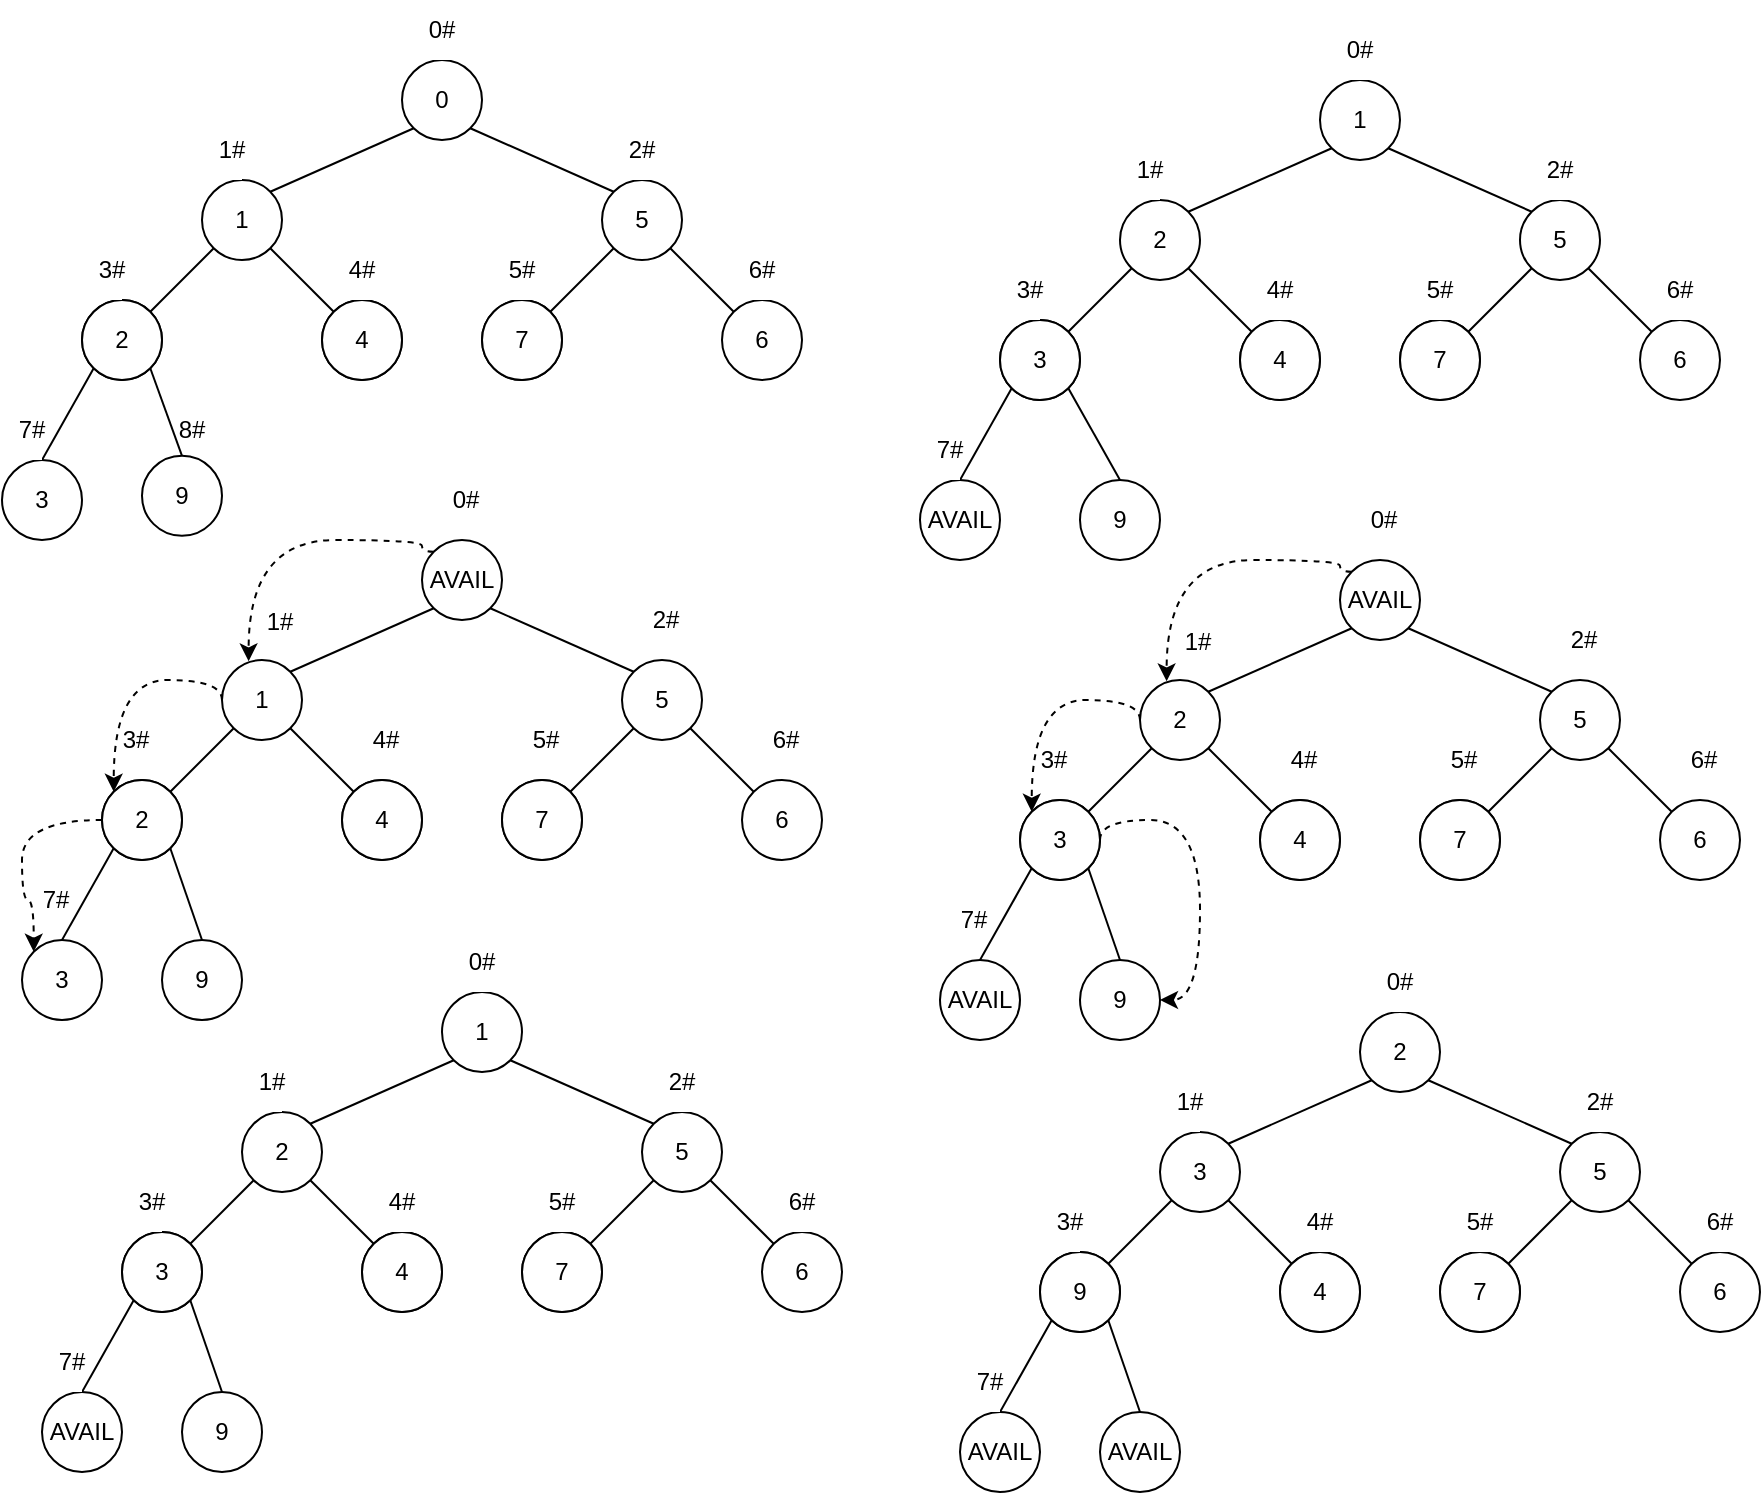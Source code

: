 <mxfile version="18.0.3" type="github">
  <diagram id="ILHfGPeh-TraK1wzI0Kx" name="Page-1">
    <mxGraphModel dx="1303" dy="727" grid="1" gridSize="10" guides="1" tooltips="1" connect="1" arrows="1" fold="1" page="1" pageScale="1" pageWidth="827" pageHeight="1169" math="0" shadow="0">
      <root>
        <mxCell id="0" />
        <mxCell id="1" parent="0" />
        <mxCell id="59LHeVAlmlEeKIpCH-CL-5" style="rounded=0;orthogonalLoop=1;jettySize=auto;html=1;exitX=0;exitY=1;exitDx=0;exitDy=0;entryX=1;entryY=0;entryDx=0;entryDy=0;endArrow=none;endFill=0;" edge="1" parent="1" source="59LHeVAlmlEeKIpCH-CL-1" target="59LHeVAlmlEeKIpCH-CL-3">
          <mxGeometry relative="1" as="geometry" />
        </mxCell>
        <mxCell id="59LHeVAlmlEeKIpCH-CL-6" style="edgeStyle=none;rounded=0;orthogonalLoop=1;jettySize=auto;html=1;exitX=1;exitY=1;exitDx=0;exitDy=0;entryX=0;entryY=0;entryDx=0;entryDy=0;endArrow=none;endFill=0;" edge="1" parent="1" source="59LHeVAlmlEeKIpCH-CL-1" target="59LHeVAlmlEeKIpCH-CL-4">
          <mxGeometry relative="1" as="geometry" />
        </mxCell>
        <mxCell id="59LHeVAlmlEeKIpCH-CL-1" value="0" style="ellipse;whiteSpace=wrap;html=1;aspect=fixed;" vertex="1" parent="1">
          <mxGeometry x="211" y="50" width="40" height="40" as="geometry" />
        </mxCell>
        <mxCell id="59LHeVAlmlEeKIpCH-CL-3" value="1" style="ellipse;whiteSpace=wrap;html=1;aspect=fixed;" vertex="1" parent="1">
          <mxGeometry x="111" y="110" width="40" height="40" as="geometry" />
        </mxCell>
        <mxCell id="59LHeVAlmlEeKIpCH-CL-4" value="5" style="ellipse;whiteSpace=wrap;html=1;aspect=fixed;" vertex="1" parent="1">
          <mxGeometry x="311" y="110" width="40" height="40" as="geometry" />
        </mxCell>
        <mxCell id="59LHeVAlmlEeKIpCH-CL-7" style="rounded=0;orthogonalLoop=1;jettySize=auto;html=1;exitX=0;exitY=1;exitDx=0;exitDy=0;entryX=1;entryY=0;entryDx=0;entryDy=0;endArrow=none;endFill=0;" edge="1" parent="1" source="59LHeVAlmlEeKIpCH-CL-3" target="59LHeVAlmlEeKIpCH-CL-10">
          <mxGeometry relative="1" as="geometry">
            <mxPoint x="116.858" y="144.142" as="sourcePoint" />
          </mxGeometry>
        </mxCell>
        <mxCell id="59LHeVAlmlEeKIpCH-CL-8" style="edgeStyle=none;rounded=0;orthogonalLoop=1;jettySize=auto;html=1;exitX=1;exitY=1;exitDx=0;exitDy=0;entryX=0;entryY=0;entryDx=0;entryDy=0;endArrow=none;endFill=0;" edge="1" parent="1" source="59LHeVAlmlEeKIpCH-CL-3" target="59LHeVAlmlEeKIpCH-CL-11">
          <mxGeometry relative="1" as="geometry">
            <mxPoint x="145.142" y="144.142" as="sourcePoint" />
          </mxGeometry>
        </mxCell>
        <mxCell id="59LHeVAlmlEeKIpCH-CL-10" value="" style="ellipse;whiteSpace=wrap;html=1;aspect=fixed;" vertex="1" parent="1">
          <mxGeometry x="51" y="170" width="40" height="40" as="geometry" />
        </mxCell>
        <mxCell id="59LHeVAlmlEeKIpCH-CL-11" value="" style="ellipse;whiteSpace=wrap;html=1;aspect=fixed;" vertex="1" parent="1">
          <mxGeometry x="171" y="170" width="40" height="40" as="geometry" />
        </mxCell>
        <mxCell id="59LHeVAlmlEeKIpCH-CL-12" style="rounded=0;orthogonalLoop=1;jettySize=auto;html=1;exitX=0;exitY=1;exitDx=0;exitDy=0;entryX=1;entryY=0;entryDx=0;entryDy=0;endArrow=none;endFill=0;" edge="1" parent="1" target="59LHeVAlmlEeKIpCH-CL-14" source="59LHeVAlmlEeKIpCH-CL-4">
          <mxGeometry relative="1" as="geometry">
            <mxPoint x="316.858" y="144.142" as="sourcePoint" />
          </mxGeometry>
        </mxCell>
        <mxCell id="59LHeVAlmlEeKIpCH-CL-13" style="edgeStyle=none;rounded=0;orthogonalLoop=1;jettySize=auto;html=1;exitX=1;exitY=1;exitDx=0;exitDy=0;entryX=0;entryY=0;entryDx=0;entryDy=0;endArrow=none;endFill=0;" edge="1" parent="1" target="59LHeVAlmlEeKIpCH-CL-15" source="59LHeVAlmlEeKIpCH-CL-4">
          <mxGeometry relative="1" as="geometry">
            <mxPoint x="345.142" y="144.142" as="sourcePoint" />
          </mxGeometry>
        </mxCell>
        <mxCell id="59LHeVAlmlEeKIpCH-CL-14" value="" style="ellipse;whiteSpace=wrap;html=1;aspect=fixed;" vertex="1" parent="1">
          <mxGeometry x="251" y="170" width="40" height="40" as="geometry" />
        </mxCell>
        <mxCell id="59LHeVAlmlEeKIpCH-CL-15" value="6" style="ellipse;whiteSpace=wrap;html=1;aspect=fixed;" vertex="1" parent="1">
          <mxGeometry x="371" y="170" width="40" height="40" as="geometry" />
        </mxCell>
        <mxCell id="59LHeVAlmlEeKIpCH-CL-16" value="7" style="ellipse;whiteSpace=wrap;html=1;aspect=fixed;" vertex="1" parent="1">
          <mxGeometry x="251" y="170" width="40" height="40" as="geometry" />
        </mxCell>
        <mxCell id="59LHeVAlmlEeKIpCH-CL-17" value="2" style="ellipse;whiteSpace=wrap;html=1;aspect=fixed;" vertex="1" parent="1">
          <mxGeometry x="51" y="170" width="40" height="40" as="geometry" />
        </mxCell>
        <mxCell id="59LHeVAlmlEeKIpCH-CL-18" value="4" style="ellipse;whiteSpace=wrap;html=1;aspect=fixed;" vertex="1" parent="1">
          <mxGeometry x="171" y="170" width="40" height="40" as="geometry" />
        </mxCell>
        <mxCell id="59LHeVAlmlEeKIpCH-CL-19" style="rounded=0;orthogonalLoop=1;jettySize=auto;html=1;exitX=0;exitY=1;exitDx=0;exitDy=0;entryX=0.5;entryY=0;entryDx=0;entryDy=0;endArrow=none;endFill=0;" edge="1" parent="1" source="59LHeVAlmlEeKIpCH-CL-17" target="59LHeVAlmlEeKIpCH-CL-25">
          <mxGeometry relative="1" as="geometry">
            <mxPoint x="56.858" y="200.002" as="sourcePoint" />
            <mxPoint x="25.142" y="237.578" as="targetPoint" />
          </mxGeometry>
        </mxCell>
        <mxCell id="59LHeVAlmlEeKIpCH-CL-25" value="3" style="ellipse;whiteSpace=wrap;html=1;aspect=fixed;" vertex="1" parent="1">
          <mxGeometry x="11" y="250" width="40" height="40" as="geometry" />
        </mxCell>
        <mxCell id="59LHeVAlmlEeKIpCH-CL-30" style="rounded=0;orthogonalLoop=1;jettySize=auto;html=1;exitX=0;exitY=1;exitDx=0;exitDy=0;entryX=1;entryY=0;entryDx=0;entryDy=0;endArrow=none;endFill=0;" edge="1" parent="1" source="59LHeVAlmlEeKIpCH-CL-32" target="59LHeVAlmlEeKIpCH-CL-33">
          <mxGeometry relative="1" as="geometry" />
        </mxCell>
        <mxCell id="59LHeVAlmlEeKIpCH-CL-31" style="edgeStyle=none;rounded=0;orthogonalLoop=1;jettySize=auto;html=1;exitX=1;exitY=1;exitDx=0;exitDy=0;entryX=0;entryY=0;entryDx=0;entryDy=0;endArrow=none;endFill=0;" edge="1" parent="1" source="59LHeVAlmlEeKIpCH-CL-32" target="59LHeVAlmlEeKIpCH-CL-34">
          <mxGeometry relative="1" as="geometry" />
        </mxCell>
        <mxCell id="59LHeVAlmlEeKIpCH-CL-54" style="edgeStyle=orthogonalEdgeStyle;rounded=0;orthogonalLoop=1;jettySize=auto;html=1;exitX=0;exitY=0;exitDx=0;exitDy=0;entryX=0.333;entryY=0.017;entryDx=0;entryDy=0;entryPerimeter=0;endArrow=classic;endFill=1;curved=1;dashed=1;" edge="1" parent="1" source="59LHeVAlmlEeKIpCH-CL-32" target="59LHeVAlmlEeKIpCH-CL-33">
          <mxGeometry relative="1" as="geometry">
            <Array as="points">
              <mxPoint x="221" y="296" />
              <mxPoint x="221" y="290" />
              <mxPoint x="134" y="290" />
            </Array>
          </mxGeometry>
        </mxCell>
        <mxCell id="59LHeVAlmlEeKIpCH-CL-32" value="AVAIL" style="ellipse;whiteSpace=wrap;html=1;aspect=fixed;" vertex="1" parent="1">
          <mxGeometry x="221" y="290" width="40" height="40" as="geometry" />
        </mxCell>
        <mxCell id="59LHeVAlmlEeKIpCH-CL-33" value="1" style="ellipse;whiteSpace=wrap;html=1;aspect=fixed;" vertex="1" parent="1">
          <mxGeometry x="121" y="350" width="40" height="40" as="geometry" />
        </mxCell>
        <mxCell id="59LHeVAlmlEeKIpCH-CL-34" value="5" style="ellipse;whiteSpace=wrap;html=1;aspect=fixed;" vertex="1" parent="1">
          <mxGeometry x="321" y="350" width="40" height="40" as="geometry" />
        </mxCell>
        <mxCell id="59LHeVAlmlEeKIpCH-CL-35" style="rounded=0;orthogonalLoop=1;jettySize=auto;html=1;exitX=0;exitY=1;exitDx=0;exitDy=0;entryX=1;entryY=0;entryDx=0;entryDy=0;endArrow=none;endFill=0;" edge="1" parent="1" source="59LHeVAlmlEeKIpCH-CL-33" target="59LHeVAlmlEeKIpCH-CL-37">
          <mxGeometry relative="1" as="geometry">
            <mxPoint x="126.858" y="384.142" as="sourcePoint" />
          </mxGeometry>
        </mxCell>
        <mxCell id="59LHeVAlmlEeKIpCH-CL-36" style="edgeStyle=none;rounded=0;orthogonalLoop=1;jettySize=auto;html=1;exitX=1;exitY=1;exitDx=0;exitDy=0;entryX=0;entryY=0;entryDx=0;entryDy=0;endArrow=none;endFill=0;" edge="1" parent="1" source="59LHeVAlmlEeKIpCH-CL-33" target="59LHeVAlmlEeKIpCH-CL-38">
          <mxGeometry relative="1" as="geometry">
            <mxPoint x="155.142" y="384.142" as="sourcePoint" />
          </mxGeometry>
        </mxCell>
        <mxCell id="59LHeVAlmlEeKIpCH-CL-37" value="" style="ellipse;whiteSpace=wrap;html=1;aspect=fixed;" vertex="1" parent="1">
          <mxGeometry x="61" y="410" width="40" height="40" as="geometry" />
        </mxCell>
        <mxCell id="59LHeVAlmlEeKIpCH-CL-38" value="" style="ellipse;whiteSpace=wrap;html=1;aspect=fixed;" vertex="1" parent="1">
          <mxGeometry x="181" y="410" width="40" height="40" as="geometry" />
        </mxCell>
        <mxCell id="59LHeVAlmlEeKIpCH-CL-39" style="rounded=0;orthogonalLoop=1;jettySize=auto;html=1;exitX=0;exitY=1;exitDx=0;exitDy=0;entryX=1;entryY=0;entryDx=0;entryDy=0;endArrow=none;endFill=0;" edge="1" parent="1" source="59LHeVAlmlEeKIpCH-CL-34" target="59LHeVAlmlEeKIpCH-CL-41">
          <mxGeometry relative="1" as="geometry">
            <mxPoint x="326.858" y="384.142" as="sourcePoint" />
          </mxGeometry>
        </mxCell>
        <mxCell id="59LHeVAlmlEeKIpCH-CL-40" style="edgeStyle=none;rounded=0;orthogonalLoop=1;jettySize=auto;html=1;exitX=1;exitY=1;exitDx=0;exitDy=0;entryX=0;entryY=0;entryDx=0;entryDy=0;endArrow=none;endFill=0;" edge="1" parent="1" source="59LHeVAlmlEeKIpCH-CL-34" target="59LHeVAlmlEeKIpCH-CL-42">
          <mxGeometry relative="1" as="geometry">
            <mxPoint x="355.142" y="384.142" as="sourcePoint" />
          </mxGeometry>
        </mxCell>
        <mxCell id="59LHeVAlmlEeKIpCH-CL-41" value="" style="ellipse;whiteSpace=wrap;html=1;aspect=fixed;" vertex="1" parent="1">
          <mxGeometry x="261" y="410" width="40" height="40" as="geometry" />
        </mxCell>
        <mxCell id="59LHeVAlmlEeKIpCH-CL-42" value="6" style="ellipse;whiteSpace=wrap;html=1;aspect=fixed;" vertex="1" parent="1">
          <mxGeometry x="381" y="410" width="40" height="40" as="geometry" />
        </mxCell>
        <mxCell id="59LHeVAlmlEeKIpCH-CL-44" value="7" style="ellipse;whiteSpace=wrap;html=1;aspect=fixed;" vertex="1" parent="1">
          <mxGeometry x="261" y="410" width="40" height="40" as="geometry" />
        </mxCell>
        <mxCell id="59LHeVAlmlEeKIpCH-CL-45" value="2" style="ellipse;whiteSpace=wrap;html=1;aspect=fixed;" vertex="1" parent="1">
          <mxGeometry x="61" y="410" width="40" height="40" as="geometry" />
        </mxCell>
        <mxCell id="59LHeVAlmlEeKIpCH-CL-46" value="4" style="ellipse;whiteSpace=wrap;html=1;aspect=fixed;" vertex="1" parent="1">
          <mxGeometry x="181" y="410" width="40" height="40" as="geometry" />
        </mxCell>
        <mxCell id="59LHeVAlmlEeKIpCH-CL-47" style="rounded=0;orthogonalLoop=1;jettySize=auto;html=1;exitX=0;exitY=1;exitDx=0;exitDy=0;entryX=0.5;entryY=0;entryDx=0;entryDy=0;endArrow=none;endFill=0;" edge="1" parent="1" source="59LHeVAlmlEeKIpCH-CL-45" target="59LHeVAlmlEeKIpCH-CL-52">
          <mxGeometry relative="1" as="geometry">
            <mxPoint x="66.858" y="440.002" as="sourcePoint" />
            <mxPoint x="35.142" y="477.578" as="targetPoint" />
          </mxGeometry>
        </mxCell>
        <mxCell id="59LHeVAlmlEeKIpCH-CL-52" value="3" style="ellipse;whiteSpace=wrap;html=1;aspect=fixed;" vertex="1" parent="1">
          <mxGeometry x="21" y="490" width="40" height="40" as="geometry" />
        </mxCell>
        <mxCell id="59LHeVAlmlEeKIpCH-CL-55" style="edgeStyle=orthogonalEdgeStyle;rounded=0;orthogonalLoop=1;jettySize=auto;html=1;exitX=0;exitY=0.5;exitDx=0;exitDy=0;entryX=0;entryY=0;entryDx=0;entryDy=0;endArrow=classic;endFill=1;curved=1;dashed=1;" edge="1" parent="1" source="59LHeVAlmlEeKIpCH-CL-33" target="59LHeVAlmlEeKIpCH-CL-45">
          <mxGeometry relative="1" as="geometry">
            <mxPoint x="140.998" y="355.858" as="sourcePoint" />
            <mxPoint x="48.46" y="410.68" as="targetPoint" />
            <Array as="points">
              <mxPoint x="121" y="360" />
              <mxPoint x="67" y="360" />
            </Array>
          </mxGeometry>
        </mxCell>
        <mxCell id="59LHeVAlmlEeKIpCH-CL-56" style="edgeStyle=orthogonalEdgeStyle;rounded=0;orthogonalLoop=1;jettySize=auto;html=1;exitX=0;exitY=0.5;exitDx=0;exitDy=0;entryX=0;entryY=0;entryDx=0;entryDy=0;endArrow=classic;endFill=1;curved=1;dashed=1;" edge="1" parent="1" target="59LHeVAlmlEeKIpCH-CL-52">
          <mxGeometry relative="1" as="geometry">
            <mxPoint x="61" y="430" as="sourcePoint" />
            <mxPoint x="6.858" y="475.858" as="targetPoint" />
            <Array as="points">
              <mxPoint x="21" y="430" />
              <mxPoint x="21" y="470" />
              <mxPoint x="27" y="470" />
            </Array>
          </mxGeometry>
        </mxCell>
        <mxCell id="59LHeVAlmlEeKIpCH-CL-77" value="0#" style="rounded=0;whiteSpace=wrap;html=1;strokeColor=none;" vertex="1" parent="1">
          <mxGeometry x="226" y="20" width="10" height="30" as="geometry" />
        </mxCell>
        <mxCell id="59LHeVAlmlEeKIpCH-CL-78" value="1#" style="rounded=0;whiteSpace=wrap;html=1;strokeColor=none;" vertex="1" parent="1">
          <mxGeometry x="121" y="80" width="10" height="30" as="geometry" />
        </mxCell>
        <mxCell id="59LHeVAlmlEeKIpCH-CL-79" value="2#" style="rounded=0;whiteSpace=wrap;html=1;strokeColor=none;" vertex="1" parent="1">
          <mxGeometry x="326" y="80" width="10" height="30" as="geometry" />
        </mxCell>
        <mxCell id="59LHeVAlmlEeKIpCH-CL-80" value="3#" style="rounded=0;whiteSpace=wrap;html=1;strokeColor=none;" vertex="1" parent="1">
          <mxGeometry x="61" y="140" width="10" height="30" as="geometry" />
        </mxCell>
        <mxCell id="59LHeVAlmlEeKIpCH-CL-81" value="4#" style="rounded=0;whiteSpace=wrap;html=1;strokeColor=none;" vertex="1" parent="1">
          <mxGeometry x="186" y="140" width="10" height="30" as="geometry" />
        </mxCell>
        <mxCell id="59LHeVAlmlEeKIpCH-CL-82" value="5#" style="rounded=0;whiteSpace=wrap;html=1;strokeColor=none;" vertex="1" parent="1">
          <mxGeometry x="266" y="140" width="10" height="30" as="geometry" />
        </mxCell>
        <mxCell id="59LHeVAlmlEeKIpCH-CL-83" value="6#" style="rounded=0;whiteSpace=wrap;html=1;strokeColor=none;" vertex="1" parent="1">
          <mxGeometry x="386" y="140" width="10" height="30" as="geometry" />
        </mxCell>
        <mxCell id="59LHeVAlmlEeKIpCH-CL-84" value="7#" style="rounded=0;whiteSpace=wrap;html=1;strokeColor=none;" vertex="1" parent="1">
          <mxGeometry x="21" y="220" width="10" height="30" as="geometry" />
        </mxCell>
        <mxCell id="59LHeVAlmlEeKIpCH-CL-87" value="0#" style="rounded=0;whiteSpace=wrap;html=1;strokeColor=none;" vertex="1" parent="1">
          <mxGeometry x="238" y="255" width="10" height="30" as="geometry" />
        </mxCell>
        <mxCell id="59LHeVAlmlEeKIpCH-CL-88" value="1#" style="rounded=0;whiteSpace=wrap;html=1;strokeColor=none;" vertex="1" parent="1">
          <mxGeometry x="145" y="316" width="10" height="30" as="geometry" />
        </mxCell>
        <mxCell id="59LHeVAlmlEeKIpCH-CL-89" value="2#" style="rounded=0;whiteSpace=wrap;html=1;strokeColor=none;" vertex="1" parent="1">
          <mxGeometry x="338" y="315" width="10" height="30" as="geometry" />
        </mxCell>
        <mxCell id="59LHeVAlmlEeKIpCH-CL-90" value="3#" style="rounded=0;whiteSpace=wrap;html=1;strokeColor=none;" vertex="1" parent="1">
          <mxGeometry x="73" y="375" width="10" height="30" as="geometry" />
        </mxCell>
        <mxCell id="59LHeVAlmlEeKIpCH-CL-91" value="4#" style="rounded=0;whiteSpace=wrap;html=1;strokeColor=none;" vertex="1" parent="1">
          <mxGeometry x="198" y="375" width="10" height="30" as="geometry" />
        </mxCell>
        <mxCell id="59LHeVAlmlEeKIpCH-CL-92" value="5#" style="rounded=0;whiteSpace=wrap;html=1;strokeColor=none;" vertex="1" parent="1">
          <mxGeometry x="278" y="375" width="10" height="30" as="geometry" />
        </mxCell>
        <mxCell id="59LHeVAlmlEeKIpCH-CL-93" value="6#" style="rounded=0;whiteSpace=wrap;html=1;strokeColor=none;" vertex="1" parent="1">
          <mxGeometry x="398" y="375" width="10" height="30" as="geometry" />
        </mxCell>
        <mxCell id="59LHeVAlmlEeKIpCH-CL-94" value="7#" style="rounded=0;whiteSpace=wrap;html=1;strokeColor=none;" vertex="1" parent="1">
          <mxGeometry x="33" y="455" width="10" height="30" as="geometry" />
        </mxCell>
        <mxCell id="59LHeVAlmlEeKIpCH-CL-96" style="rounded=0;orthogonalLoop=1;jettySize=auto;html=1;exitX=0;exitY=1;exitDx=0;exitDy=0;entryX=1;entryY=0;entryDx=0;entryDy=0;endArrow=none;endFill=0;" edge="1" parent="1" source="59LHeVAlmlEeKIpCH-CL-98" target="59LHeVAlmlEeKIpCH-CL-99">
          <mxGeometry relative="1" as="geometry" />
        </mxCell>
        <mxCell id="59LHeVAlmlEeKIpCH-CL-97" style="edgeStyle=none;rounded=0;orthogonalLoop=1;jettySize=auto;html=1;exitX=1;exitY=1;exitDx=0;exitDy=0;entryX=0;entryY=0;entryDx=0;entryDy=0;endArrow=none;endFill=0;" edge="1" parent="1" source="59LHeVAlmlEeKIpCH-CL-98" target="59LHeVAlmlEeKIpCH-CL-100">
          <mxGeometry relative="1" as="geometry" />
        </mxCell>
        <mxCell id="59LHeVAlmlEeKIpCH-CL-98" value="1" style="ellipse;whiteSpace=wrap;html=1;aspect=fixed;" vertex="1" parent="1">
          <mxGeometry x="231" y="516" width="40" height="40" as="geometry" />
        </mxCell>
        <mxCell id="59LHeVAlmlEeKIpCH-CL-99" value="2" style="ellipse;whiteSpace=wrap;html=1;aspect=fixed;" vertex="1" parent="1">
          <mxGeometry x="131" y="576" width="40" height="40" as="geometry" />
        </mxCell>
        <mxCell id="59LHeVAlmlEeKIpCH-CL-100" value="5" style="ellipse;whiteSpace=wrap;html=1;aspect=fixed;" vertex="1" parent="1">
          <mxGeometry x="331" y="576" width="40" height="40" as="geometry" />
        </mxCell>
        <mxCell id="59LHeVAlmlEeKIpCH-CL-101" style="rounded=0;orthogonalLoop=1;jettySize=auto;html=1;exitX=0;exitY=1;exitDx=0;exitDy=0;entryX=1;entryY=0;entryDx=0;entryDy=0;endArrow=none;endFill=0;" edge="1" parent="1" source="59LHeVAlmlEeKIpCH-CL-99" target="59LHeVAlmlEeKIpCH-CL-103">
          <mxGeometry relative="1" as="geometry">
            <mxPoint x="136.858" y="610.142" as="sourcePoint" />
          </mxGeometry>
        </mxCell>
        <mxCell id="59LHeVAlmlEeKIpCH-CL-102" style="edgeStyle=none;rounded=0;orthogonalLoop=1;jettySize=auto;html=1;exitX=1;exitY=1;exitDx=0;exitDy=0;entryX=0;entryY=0;entryDx=0;entryDy=0;endArrow=none;endFill=0;" edge="1" parent="1" source="59LHeVAlmlEeKIpCH-CL-99" target="59LHeVAlmlEeKIpCH-CL-104">
          <mxGeometry relative="1" as="geometry">
            <mxPoint x="165.142" y="610.142" as="sourcePoint" />
          </mxGeometry>
        </mxCell>
        <mxCell id="59LHeVAlmlEeKIpCH-CL-103" value="" style="ellipse;whiteSpace=wrap;html=1;aspect=fixed;" vertex="1" parent="1">
          <mxGeometry x="71" y="636" width="40" height="40" as="geometry" />
        </mxCell>
        <mxCell id="59LHeVAlmlEeKIpCH-CL-104" value="" style="ellipse;whiteSpace=wrap;html=1;aspect=fixed;" vertex="1" parent="1">
          <mxGeometry x="191" y="636" width="40" height="40" as="geometry" />
        </mxCell>
        <mxCell id="59LHeVAlmlEeKIpCH-CL-105" style="rounded=0;orthogonalLoop=1;jettySize=auto;html=1;exitX=0;exitY=1;exitDx=0;exitDy=0;entryX=1;entryY=0;entryDx=0;entryDy=0;endArrow=none;endFill=0;" edge="1" parent="1" source="59LHeVAlmlEeKIpCH-CL-100" target="59LHeVAlmlEeKIpCH-CL-107">
          <mxGeometry relative="1" as="geometry">
            <mxPoint x="336.858" y="610.142" as="sourcePoint" />
          </mxGeometry>
        </mxCell>
        <mxCell id="59LHeVAlmlEeKIpCH-CL-106" style="edgeStyle=none;rounded=0;orthogonalLoop=1;jettySize=auto;html=1;exitX=1;exitY=1;exitDx=0;exitDy=0;entryX=0;entryY=0;entryDx=0;entryDy=0;endArrow=none;endFill=0;" edge="1" parent="1" source="59LHeVAlmlEeKIpCH-CL-100" target="59LHeVAlmlEeKIpCH-CL-108">
          <mxGeometry relative="1" as="geometry">
            <mxPoint x="365.142" y="610.142" as="sourcePoint" />
          </mxGeometry>
        </mxCell>
        <mxCell id="59LHeVAlmlEeKIpCH-CL-107" value="" style="ellipse;whiteSpace=wrap;html=1;aspect=fixed;" vertex="1" parent="1">
          <mxGeometry x="271" y="636" width="40" height="40" as="geometry" />
        </mxCell>
        <mxCell id="59LHeVAlmlEeKIpCH-CL-108" value="6" style="ellipse;whiteSpace=wrap;html=1;aspect=fixed;" vertex="1" parent="1">
          <mxGeometry x="391" y="636" width="40" height="40" as="geometry" />
        </mxCell>
        <mxCell id="59LHeVAlmlEeKIpCH-CL-109" value="7" style="ellipse;whiteSpace=wrap;html=1;aspect=fixed;" vertex="1" parent="1">
          <mxGeometry x="271" y="636" width="40" height="40" as="geometry" />
        </mxCell>
        <mxCell id="59LHeVAlmlEeKIpCH-CL-110" value="3" style="ellipse;whiteSpace=wrap;html=1;aspect=fixed;" vertex="1" parent="1">
          <mxGeometry x="71" y="636" width="40" height="40" as="geometry" />
        </mxCell>
        <mxCell id="59LHeVAlmlEeKIpCH-CL-111" value="4" style="ellipse;whiteSpace=wrap;html=1;aspect=fixed;" vertex="1" parent="1">
          <mxGeometry x="191" y="636" width="40" height="40" as="geometry" />
        </mxCell>
        <mxCell id="59LHeVAlmlEeKIpCH-CL-112" style="rounded=0;orthogonalLoop=1;jettySize=auto;html=1;exitX=0;exitY=1;exitDx=0;exitDy=0;entryX=0.5;entryY=0;entryDx=0;entryDy=0;endArrow=none;endFill=0;" edge="1" parent="1" source="59LHeVAlmlEeKIpCH-CL-110" target="59LHeVAlmlEeKIpCH-CL-113">
          <mxGeometry relative="1" as="geometry">
            <mxPoint x="76.858" y="666.002" as="sourcePoint" />
            <mxPoint x="45.142" y="703.578" as="targetPoint" />
          </mxGeometry>
        </mxCell>
        <mxCell id="59LHeVAlmlEeKIpCH-CL-113" value="AVAIL" style="ellipse;whiteSpace=wrap;html=1;aspect=fixed;" vertex="1" parent="1">
          <mxGeometry x="31" y="716" width="40" height="40" as="geometry" />
        </mxCell>
        <mxCell id="59LHeVAlmlEeKIpCH-CL-114" value="0#" style="rounded=0;whiteSpace=wrap;html=1;strokeColor=none;" vertex="1" parent="1">
          <mxGeometry x="246" y="486" width="10" height="30" as="geometry" />
        </mxCell>
        <mxCell id="59LHeVAlmlEeKIpCH-CL-115" value="1#" style="rounded=0;whiteSpace=wrap;html=1;strokeColor=none;" vertex="1" parent="1">
          <mxGeometry x="141" y="546" width="10" height="30" as="geometry" />
        </mxCell>
        <mxCell id="59LHeVAlmlEeKIpCH-CL-116" value="2#" style="rounded=0;whiteSpace=wrap;html=1;strokeColor=none;" vertex="1" parent="1">
          <mxGeometry x="346" y="546" width="10" height="30" as="geometry" />
        </mxCell>
        <mxCell id="59LHeVAlmlEeKIpCH-CL-117" value="3#" style="rounded=0;whiteSpace=wrap;html=1;strokeColor=none;" vertex="1" parent="1">
          <mxGeometry x="81" y="606" width="10" height="30" as="geometry" />
        </mxCell>
        <mxCell id="59LHeVAlmlEeKIpCH-CL-118" value="4#" style="rounded=0;whiteSpace=wrap;html=1;strokeColor=none;" vertex="1" parent="1">
          <mxGeometry x="206" y="606" width="10" height="30" as="geometry" />
        </mxCell>
        <mxCell id="59LHeVAlmlEeKIpCH-CL-119" value="5#" style="rounded=0;whiteSpace=wrap;html=1;strokeColor=none;" vertex="1" parent="1">
          <mxGeometry x="286" y="606" width="10" height="30" as="geometry" />
        </mxCell>
        <mxCell id="59LHeVAlmlEeKIpCH-CL-120" value="6#" style="rounded=0;whiteSpace=wrap;html=1;strokeColor=none;" vertex="1" parent="1">
          <mxGeometry x="406" y="606" width="10" height="30" as="geometry" />
        </mxCell>
        <mxCell id="59LHeVAlmlEeKIpCH-CL-121" value="7#" style="rounded=0;whiteSpace=wrap;html=1;strokeColor=none;" vertex="1" parent="1">
          <mxGeometry x="41" y="686" width="10" height="30" as="geometry" />
        </mxCell>
        <mxCell id="59LHeVAlmlEeKIpCH-CL-125" style="rounded=0;orthogonalLoop=1;jettySize=auto;html=1;exitX=0;exitY=1;exitDx=0;exitDy=0;entryX=1;entryY=0;entryDx=0;entryDy=0;endArrow=none;endFill=0;" edge="1" parent="1" source="59LHeVAlmlEeKIpCH-CL-127" target="59LHeVAlmlEeKIpCH-CL-128">
          <mxGeometry relative="1" as="geometry" />
        </mxCell>
        <mxCell id="59LHeVAlmlEeKIpCH-CL-126" style="edgeStyle=none;rounded=0;orthogonalLoop=1;jettySize=auto;html=1;exitX=1;exitY=1;exitDx=0;exitDy=0;entryX=0;entryY=0;entryDx=0;entryDy=0;endArrow=none;endFill=0;" edge="1" parent="1" source="59LHeVAlmlEeKIpCH-CL-127" target="59LHeVAlmlEeKIpCH-CL-129">
          <mxGeometry relative="1" as="geometry" />
        </mxCell>
        <mxCell id="59LHeVAlmlEeKIpCH-CL-127" value="1" style="ellipse;whiteSpace=wrap;html=1;aspect=fixed;" vertex="1" parent="1">
          <mxGeometry x="670" y="60" width="40" height="40" as="geometry" />
        </mxCell>
        <mxCell id="59LHeVAlmlEeKIpCH-CL-128" value="2" style="ellipse;whiteSpace=wrap;html=1;aspect=fixed;" vertex="1" parent="1">
          <mxGeometry x="570" y="120" width="40" height="40" as="geometry" />
        </mxCell>
        <mxCell id="59LHeVAlmlEeKIpCH-CL-129" value="5" style="ellipse;whiteSpace=wrap;html=1;aspect=fixed;" vertex="1" parent="1">
          <mxGeometry x="770" y="120" width="40" height="40" as="geometry" />
        </mxCell>
        <mxCell id="59LHeVAlmlEeKIpCH-CL-130" style="rounded=0;orthogonalLoop=1;jettySize=auto;html=1;exitX=0;exitY=1;exitDx=0;exitDy=0;entryX=1;entryY=0;entryDx=0;entryDy=0;endArrow=none;endFill=0;" edge="1" parent="1" source="59LHeVAlmlEeKIpCH-CL-128" target="59LHeVAlmlEeKIpCH-CL-132">
          <mxGeometry relative="1" as="geometry">
            <mxPoint x="575.858" y="154.142" as="sourcePoint" />
          </mxGeometry>
        </mxCell>
        <mxCell id="59LHeVAlmlEeKIpCH-CL-131" style="edgeStyle=none;rounded=0;orthogonalLoop=1;jettySize=auto;html=1;exitX=1;exitY=1;exitDx=0;exitDy=0;entryX=0;entryY=0;entryDx=0;entryDy=0;endArrow=none;endFill=0;" edge="1" parent="1" source="59LHeVAlmlEeKIpCH-CL-128" target="59LHeVAlmlEeKIpCH-CL-133">
          <mxGeometry relative="1" as="geometry">
            <mxPoint x="604.142" y="154.142" as="sourcePoint" />
          </mxGeometry>
        </mxCell>
        <mxCell id="59LHeVAlmlEeKIpCH-CL-132" value="" style="ellipse;whiteSpace=wrap;html=1;aspect=fixed;" vertex="1" parent="1">
          <mxGeometry x="510" y="180" width="40" height="40" as="geometry" />
        </mxCell>
        <mxCell id="59LHeVAlmlEeKIpCH-CL-133" value="" style="ellipse;whiteSpace=wrap;html=1;aspect=fixed;" vertex="1" parent="1">
          <mxGeometry x="630" y="180" width="40" height="40" as="geometry" />
        </mxCell>
        <mxCell id="59LHeVAlmlEeKIpCH-CL-134" style="rounded=0;orthogonalLoop=1;jettySize=auto;html=1;exitX=0;exitY=1;exitDx=0;exitDy=0;entryX=1;entryY=0;entryDx=0;entryDy=0;endArrow=none;endFill=0;" edge="1" parent="1" source="59LHeVAlmlEeKIpCH-CL-129" target="59LHeVAlmlEeKIpCH-CL-136">
          <mxGeometry relative="1" as="geometry">
            <mxPoint x="775.858" y="154.142" as="sourcePoint" />
          </mxGeometry>
        </mxCell>
        <mxCell id="59LHeVAlmlEeKIpCH-CL-135" style="edgeStyle=none;rounded=0;orthogonalLoop=1;jettySize=auto;html=1;exitX=1;exitY=1;exitDx=0;exitDy=0;entryX=0;entryY=0;entryDx=0;entryDy=0;endArrow=none;endFill=0;" edge="1" parent="1" source="59LHeVAlmlEeKIpCH-CL-129" target="59LHeVAlmlEeKIpCH-CL-137">
          <mxGeometry relative="1" as="geometry">
            <mxPoint x="804.142" y="154.142" as="sourcePoint" />
          </mxGeometry>
        </mxCell>
        <mxCell id="59LHeVAlmlEeKIpCH-CL-136" value="" style="ellipse;whiteSpace=wrap;html=1;aspect=fixed;" vertex="1" parent="1">
          <mxGeometry x="710" y="180" width="40" height="40" as="geometry" />
        </mxCell>
        <mxCell id="59LHeVAlmlEeKIpCH-CL-137" value="6" style="ellipse;whiteSpace=wrap;html=1;aspect=fixed;" vertex="1" parent="1">
          <mxGeometry x="830" y="180" width="40" height="40" as="geometry" />
        </mxCell>
        <mxCell id="59LHeVAlmlEeKIpCH-CL-138" value="7" style="ellipse;whiteSpace=wrap;html=1;aspect=fixed;" vertex="1" parent="1">
          <mxGeometry x="710" y="180" width="40" height="40" as="geometry" />
        </mxCell>
        <mxCell id="59LHeVAlmlEeKIpCH-CL-139" value="3" style="ellipse;whiteSpace=wrap;html=1;aspect=fixed;" vertex="1" parent="1">
          <mxGeometry x="510" y="180" width="40" height="40" as="geometry" />
        </mxCell>
        <mxCell id="59LHeVAlmlEeKIpCH-CL-140" value="4" style="ellipse;whiteSpace=wrap;html=1;aspect=fixed;" vertex="1" parent="1">
          <mxGeometry x="630" y="180" width="40" height="40" as="geometry" />
        </mxCell>
        <mxCell id="59LHeVAlmlEeKIpCH-CL-141" style="rounded=0;orthogonalLoop=1;jettySize=auto;html=1;exitX=0;exitY=1;exitDx=0;exitDy=0;entryX=0.5;entryY=0;entryDx=0;entryDy=0;endArrow=none;endFill=0;" edge="1" parent="1" source="59LHeVAlmlEeKIpCH-CL-139" target="59LHeVAlmlEeKIpCH-CL-142">
          <mxGeometry relative="1" as="geometry">
            <mxPoint x="515.858" y="210.002" as="sourcePoint" />
            <mxPoint x="484.142" y="247.578" as="targetPoint" />
          </mxGeometry>
        </mxCell>
        <mxCell id="59LHeVAlmlEeKIpCH-CL-142" value="AVAIL" style="ellipse;whiteSpace=wrap;html=1;aspect=fixed;" vertex="1" parent="1">
          <mxGeometry x="470" y="260" width="40" height="40" as="geometry" />
        </mxCell>
        <mxCell id="59LHeVAlmlEeKIpCH-CL-143" style="rounded=0;orthogonalLoop=1;jettySize=auto;html=1;exitX=0;exitY=1;exitDx=0;exitDy=0;entryX=1;entryY=0;entryDx=0;entryDy=0;endArrow=none;endFill=0;" edge="1" parent="1" source="59LHeVAlmlEeKIpCH-CL-146" target="59LHeVAlmlEeKIpCH-CL-147">
          <mxGeometry relative="1" as="geometry" />
        </mxCell>
        <mxCell id="59LHeVAlmlEeKIpCH-CL-144" style="edgeStyle=none;rounded=0;orthogonalLoop=1;jettySize=auto;html=1;exitX=1;exitY=1;exitDx=0;exitDy=0;entryX=0;entryY=0;entryDx=0;entryDy=0;endArrow=none;endFill=0;" edge="1" parent="1" source="59LHeVAlmlEeKIpCH-CL-146" target="59LHeVAlmlEeKIpCH-CL-148">
          <mxGeometry relative="1" as="geometry" />
        </mxCell>
        <mxCell id="59LHeVAlmlEeKIpCH-CL-145" style="edgeStyle=orthogonalEdgeStyle;rounded=0;orthogonalLoop=1;jettySize=auto;html=1;exitX=0;exitY=0;exitDx=0;exitDy=0;entryX=0.333;entryY=0.017;entryDx=0;entryDy=0;entryPerimeter=0;endArrow=classic;endFill=1;curved=1;dashed=1;" edge="1" parent="1" source="59LHeVAlmlEeKIpCH-CL-146" target="59LHeVAlmlEeKIpCH-CL-147">
          <mxGeometry relative="1" as="geometry">
            <Array as="points">
              <mxPoint x="680" y="306" />
              <mxPoint x="680" y="300" />
              <mxPoint x="593" y="300" />
            </Array>
          </mxGeometry>
        </mxCell>
        <mxCell id="59LHeVAlmlEeKIpCH-CL-146" value="AVAIL" style="ellipse;whiteSpace=wrap;html=1;aspect=fixed;" vertex="1" parent="1">
          <mxGeometry x="680" y="300" width="40" height="40" as="geometry" />
        </mxCell>
        <mxCell id="59LHeVAlmlEeKIpCH-CL-147" value="2" style="ellipse;whiteSpace=wrap;html=1;aspect=fixed;" vertex="1" parent="1">
          <mxGeometry x="580" y="360" width="40" height="40" as="geometry" />
        </mxCell>
        <mxCell id="59LHeVAlmlEeKIpCH-CL-148" value="5" style="ellipse;whiteSpace=wrap;html=1;aspect=fixed;" vertex="1" parent="1">
          <mxGeometry x="780" y="360" width="40" height="40" as="geometry" />
        </mxCell>
        <mxCell id="59LHeVAlmlEeKIpCH-CL-149" style="rounded=0;orthogonalLoop=1;jettySize=auto;html=1;exitX=0;exitY=1;exitDx=0;exitDy=0;entryX=1;entryY=0;entryDx=0;entryDy=0;endArrow=none;endFill=0;" edge="1" parent="1" source="59LHeVAlmlEeKIpCH-CL-147" target="59LHeVAlmlEeKIpCH-CL-151">
          <mxGeometry relative="1" as="geometry">
            <mxPoint x="585.858" y="394.142" as="sourcePoint" />
          </mxGeometry>
        </mxCell>
        <mxCell id="59LHeVAlmlEeKIpCH-CL-150" style="edgeStyle=none;rounded=0;orthogonalLoop=1;jettySize=auto;html=1;exitX=1;exitY=1;exitDx=0;exitDy=0;entryX=0;entryY=0;entryDx=0;entryDy=0;endArrow=none;endFill=0;" edge="1" parent="1" source="59LHeVAlmlEeKIpCH-CL-147" target="59LHeVAlmlEeKIpCH-CL-152">
          <mxGeometry relative="1" as="geometry">
            <mxPoint x="614.142" y="394.142" as="sourcePoint" />
          </mxGeometry>
        </mxCell>
        <mxCell id="59LHeVAlmlEeKIpCH-CL-151" value="" style="ellipse;whiteSpace=wrap;html=1;aspect=fixed;" vertex="1" parent="1">
          <mxGeometry x="520" y="420" width="40" height="40" as="geometry" />
        </mxCell>
        <mxCell id="59LHeVAlmlEeKIpCH-CL-152" value="" style="ellipse;whiteSpace=wrap;html=1;aspect=fixed;" vertex="1" parent="1">
          <mxGeometry x="640" y="420" width="40" height="40" as="geometry" />
        </mxCell>
        <mxCell id="59LHeVAlmlEeKIpCH-CL-153" style="rounded=0;orthogonalLoop=1;jettySize=auto;html=1;exitX=0;exitY=1;exitDx=0;exitDy=0;entryX=1;entryY=0;entryDx=0;entryDy=0;endArrow=none;endFill=0;" edge="1" parent="1" source="59LHeVAlmlEeKIpCH-CL-148" target="59LHeVAlmlEeKIpCH-CL-155">
          <mxGeometry relative="1" as="geometry">
            <mxPoint x="785.858" y="394.142" as="sourcePoint" />
          </mxGeometry>
        </mxCell>
        <mxCell id="59LHeVAlmlEeKIpCH-CL-154" style="edgeStyle=none;rounded=0;orthogonalLoop=1;jettySize=auto;html=1;exitX=1;exitY=1;exitDx=0;exitDy=0;entryX=0;entryY=0;entryDx=0;entryDy=0;endArrow=none;endFill=0;" edge="1" parent="1" source="59LHeVAlmlEeKIpCH-CL-148" target="59LHeVAlmlEeKIpCH-CL-156">
          <mxGeometry relative="1" as="geometry">
            <mxPoint x="814.142" y="394.142" as="sourcePoint" />
          </mxGeometry>
        </mxCell>
        <mxCell id="59LHeVAlmlEeKIpCH-CL-155" value="" style="ellipse;whiteSpace=wrap;html=1;aspect=fixed;" vertex="1" parent="1">
          <mxGeometry x="720" y="420" width="40" height="40" as="geometry" />
        </mxCell>
        <mxCell id="59LHeVAlmlEeKIpCH-CL-156" value="6" style="ellipse;whiteSpace=wrap;html=1;aspect=fixed;" vertex="1" parent="1">
          <mxGeometry x="840" y="420" width="40" height="40" as="geometry" />
        </mxCell>
        <mxCell id="59LHeVAlmlEeKIpCH-CL-157" value="7" style="ellipse;whiteSpace=wrap;html=1;aspect=fixed;" vertex="1" parent="1">
          <mxGeometry x="720" y="420" width="40" height="40" as="geometry" />
        </mxCell>
        <mxCell id="59LHeVAlmlEeKIpCH-CL-158" value="3" style="ellipse;whiteSpace=wrap;html=1;aspect=fixed;" vertex="1" parent="1">
          <mxGeometry x="520" y="420" width="40" height="40" as="geometry" />
        </mxCell>
        <mxCell id="59LHeVAlmlEeKIpCH-CL-159" value="4" style="ellipse;whiteSpace=wrap;html=1;aspect=fixed;" vertex="1" parent="1">
          <mxGeometry x="640" y="420" width="40" height="40" as="geometry" />
        </mxCell>
        <mxCell id="59LHeVAlmlEeKIpCH-CL-160" style="rounded=0;orthogonalLoop=1;jettySize=auto;html=1;exitX=0;exitY=1;exitDx=0;exitDy=0;entryX=0.5;entryY=0;entryDx=0;entryDy=0;endArrow=none;endFill=0;" edge="1" parent="1" source="59LHeVAlmlEeKIpCH-CL-158" target="59LHeVAlmlEeKIpCH-CL-161">
          <mxGeometry relative="1" as="geometry">
            <mxPoint x="525.858" y="450.002" as="sourcePoint" />
            <mxPoint x="494.142" y="487.578" as="targetPoint" />
          </mxGeometry>
        </mxCell>
        <mxCell id="59LHeVAlmlEeKIpCH-CL-161" value="AVAIL" style="ellipse;whiteSpace=wrap;html=1;aspect=fixed;" vertex="1" parent="1">
          <mxGeometry x="480" y="500" width="40" height="40" as="geometry" />
        </mxCell>
        <mxCell id="59LHeVAlmlEeKIpCH-CL-162" style="edgeStyle=orthogonalEdgeStyle;rounded=0;orthogonalLoop=1;jettySize=auto;html=1;exitX=0;exitY=0.5;exitDx=0;exitDy=0;entryX=0;entryY=0;entryDx=0;entryDy=0;endArrow=classic;endFill=1;curved=1;dashed=1;" edge="1" parent="1" source="59LHeVAlmlEeKIpCH-CL-147" target="59LHeVAlmlEeKIpCH-CL-158">
          <mxGeometry relative="1" as="geometry">
            <mxPoint x="599.998" y="365.858" as="sourcePoint" />
            <mxPoint x="507.46" y="420.68" as="targetPoint" />
            <Array as="points">
              <mxPoint x="580" y="370" />
              <mxPoint x="526" y="370" />
            </Array>
          </mxGeometry>
        </mxCell>
        <mxCell id="59LHeVAlmlEeKIpCH-CL-164" value="0#" style="rounded=0;whiteSpace=wrap;html=1;strokeColor=none;" vertex="1" parent="1">
          <mxGeometry x="685" y="30" width="10" height="30" as="geometry" />
        </mxCell>
        <mxCell id="59LHeVAlmlEeKIpCH-CL-165" value="1#" style="rounded=0;whiteSpace=wrap;html=1;strokeColor=none;" vertex="1" parent="1">
          <mxGeometry x="580" y="90" width="10" height="30" as="geometry" />
        </mxCell>
        <mxCell id="59LHeVAlmlEeKIpCH-CL-166" value="2#" style="rounded=0;whiteSpace=wrap;html=1;strokeColor=none;" vertex="1" parent="1">
          <mxGeometry x="785" y="90" width="10" height="30" as="geometry" />
        </mxCell>
        <mxCell id="59LHeVAlmlEeKIpCH-CL-167" value="3#" style="rounded=0;whiteSpace=wrap;html=1;strokeColor=none;" vertex="1" parent="1">
          <mxGeometry x="520" y="150" width="10" height="30" as="geometry" />
        </mxCell>
        <mxCell id="59LHeVAlmlEeKIpCH-CL-168" value="4#" style="rounded=0;whiteSpace=wrap;html=1;strokeColor=none;" vertex="1" parent="1">
          <mxGeometry x="645" y="150" width="10" height="30" as="geometry" />
        </mxCell>
        <mxCell id="59LHeVAlmlEeKIpCH-CL-169" value="5#" style="rounded=0;whiteSpace=wrap;html=1;strokeColor=none;" vertex="1" parent="1">
          <mxGeometry x="725" y="150" width="10" height="30" as="geometry" />
        </mxCell>
        <mxCell id="59LHeVAlmlEeKIpCH-CL-170" value="6#" style="rounded=0;whiteSpace=wrap;html=1;strokeColor=none;" vertex="1" parent="1">
          <mxGeometry x="845" y="150" width="10" height="30" as="geometry" />
        </mxCell>
        <mxCell id="59LHeVAlmlEeKIpCH-CL-171" value="7#" style="rounded=0;whiteSpace=wrap;html=1;strokeColor=none;" vertex="1" parent="1">
          <mxGeometry x="480" y="230" width="10" height="30" as="geometry" />
        </mxCell>
        <mxCell id="59LHeVAlmlEeKIpCH-CL-172" value="0#" style="rounded=0;whiteSpace=wrap;html=1;strokeColor=none;" vertex="1" parent="1">
          <mxGeometry x="697" y="265" width="10" height="30" as="geometry" />
        </mxCell>
        <mxCell id="59LHeVAlmlEeKIpCH-CL-173" value="1#" style="rounded=0;whiteSpace=wrap;html=1;strokeColor=none;" vertex="1" parent="1">
          <mxGeometry x="604" y="326" width="10" height="30" as="geometry" />
        </mxCell>
        <mxCell id="59LHeVAlmlEeKIpCH-CL-174" value="2#" style="rounded=0;whiteSpace=wrap;html=1;strokeColor=none;" vertex="1" parent="1">
          <mxGeometry x="797" y="325" width="10" height="30" as="geometry" />
        </mxCell>
        <mxCell id="59LHeVAlmlEeKIpCH-CL-175" value="3#" style="rounded=0;whiteSpace=wrap;html=1;strokeColor=none;" vertex="1" parent="1">
          <mxGeometry x="532" y="385" width="10" height="30" as="geometry" />
        </mxCell>
        <mxCell id="59LHeVAlmlEeKIpCH-CL-176" value="4#" style="rounded=0;whiteSpace=wrap;html=1;strokeColor=none;" vertex="1" parent="1">
          <mxGeometry x="657" y="385" width="10" height="30" as="geometry" />
        </mxCell>
        <mxCell id="59LHeVAlmlEeKIpCH-CL-177" value="5#" style="rounded=0;whiteSpace=wrap;html=1;strokeColor=none;" vertex="1" parent="1">
          <mxGeometry x="737" y="385" width="10" height="30" as="geometry" />
        </mxCell>
        <mxCell id="59LHeVAlmlEeKIpCH-CL-178" value="6#" style="rounded=0;whiteSpace=wrap;html=1;strokeColor=none;" vertex="1" parent="1">
          <mxGeometry x="857" y="385" width="10" height="30" as="geometry" />
        </mxCell>
        <mxCell id="59LHeVAlmlEeKIpCH-CL-179" value="7#" style="rounded=0;whiteSpace=wrap;html=1;strokeColor=none;" vertex="1" parent="1">
          <mxGeometry x="492" y="465" width="10" height="30" as="geometry" />
        </mxCell>
        <mxCell id="59LHeVAlmlEeKIpCH-CL-180" style="rounded=0;orthogonalLoop=1;jettySize=auto;html=1;exitX=0;exitY=1;exitDx=0;exitDy=0;entryX=1;entryY=0;entryDx=0;entryDy=0;endArrow=none;endFill=0;" edge="1" parent="1" source="59LHeVAlmlEeKIpCH-CL-182" target="59LHeVAlmlEeKIpCH-CL-183">
          <mxGeometry relative="1" as="geometry" />
        </mxCell>
        <mxCell id="59LHeVAlmlEeKIpCH-CL-181" style="edgeStyle=none;rounded=0;orthogonalLoop=1;jettySize=auto;html=1;exitX=1;exitY=1;exitDx=0;exitDy=0;entryX=0;entryY=0;entryDx=0;entryDy=0;endArrow=none;endFill=0;" edge="1" parent="1" source="59LHeVAlmlEeKIpCH-CL-182" target="59LHeVAlmlEeKIpCH-CL-184">
          <mxGeometry relative="1" as="geometry" />
        </mxCell>
        <mxCell id="59LHeVAlmlEeKIpCH-CL-182" value="2" style="ellipse;whiteSpace=wrap;html=1;aspect=fixed;" vertex="1" parent="1">
          <mxGeometry x="690" y="526" width="40" height="40" as="geometry" />
        </mxCell>
        <mxCell id="59LHeVAlmlEeKIpCH-CL-183" value="3" style="ellipse;whiteSpace=wrap;html=1;aspect=fixed;" vertex="1" parent="1">
          <mxGeometry x="590" y="586" width="40" height="40" as="geometry" />
        </mxCell>
        <mxCell id="59LHeVAlmlEeKIpCH-CL-184" value="5" style="ellipse;whiteSpace=wrap;html=1;aspect=fixed;" vertex="1" parent="1">
          <mxGeometry x="790" y="586" width="40" height="40" as="geometry" />
        </mxCell>
        <mxCell id="59LHeVAlmlEeKIpCH-CL-185" style="rounded=0;orthogonalLoop=1;jettySize=auto;html=1;exitX=0;exitY=1;exitDx=0;exitDy=0;entryX=1;entryY=0;entryDx=0;entryDy=0;endArrow=none;endFill=0;" edge="1" parent="1" source="59LHeVAlmlEeKIpCH-CL-183" target="59LHeVAlmlEeKIpCH-CL-187">
          <mxGeometry relative="1" as="geometry">
            <mxPoint x="595.858" y="620.142" as="sourcePoint" />
          </mxGeometry>
        </mxCell>
        <mxCell id="59LHeVAlmlEeKIpCH-CL-186" style="edgeStyle=none;rounded=0;orthogonalLoop=1;jettySize=auto;html=1;exitX=1;exitY=1;exitDx=0;exitDy=0;entryX=0;entryY=0;entryDx=0;entryDy=0;endArrow=none;endFill=0;" edge="1" parent="1" source="59LHeVAlmlEeKIpCH-CL-183" target="59LHeVAlmlEeKIpCH-CL-188">
          <mxGeometry relative="1" as="geometry">
            <mxPoint x="624.142" y="620.142" as="sourcePoint" />
          </mxGeometry>
        </mxCell>
        <mxCell id="59LHeVAlmlEeKIpCH-CL-187" value="" style="ellipse;whiteSpace=wrap;html=1;aspect=fixed;" vertex="1" parent="1">
          <mxGeometry x="530" y="646" width="40" height="40" as="geometry" />
        </mxCell>
        <mxCell id="59LHeVAlmlEeKIpCH-CL-188" value="" style="ellipse;whiteSpace=wrap;html=1;aspect=fixed;" vertex="1" parent="1">
          <mxGeometry x="650" y="646" width="40" height="40" as="geometry" />
        </mxCell>
        <mxCell id="59LHeVAlmlEeKIpCH-CL-189" style="rounded=0;orthogonalLoop=1;jettySize=auto;html=1;exitX=0;exitY=1;exitDx=0;exitDy=0;entryX=1;entryY=0;entryDx=0;entryDy=0;endArrow=none;endFill=0;" edge="1" parent="1" source="59LHeVAlmlEeKIpCH-CL-184" target="59LHeVAlmlEeKIpCH-CL-191">
          <mxGeometry relative="1" as="geometry">
            <mxPoint x="795.858" y="620.142" as="sourcePoint" />
          </mxGeometry>
        </mxCell>
        <mxCell id="59LHeVAlmlEeKIpCH-CL-190" style="edgeStyle=none;rounded=0;orthogonalLoop=1;jettySize=auto;html=1;exitX=1;exitY=1;exitDx=0;exitDy=0;entryX=0;entryY=0;entryDx=0;entryDy=0;endArrow=none;endFill=0;" edge="1" parent="1" source="59LHeVAlmlEeKIpCH-CL-184" target="59LHeVAlmlEeKIpCH-CL-192">
          <mxGeometry relative="1" as="geometry">
            <mxPoint x="824.142" y="620.142" as="sourcePoint" />
          </mxGeometry>
        </mxCell>
        <mxCell id="59LHeVAlmlEeKIpCH-CL-191" value="" style="ellipse;whiteSpace=wrap;html=1;aspect=fixed;" vertex="1" parent="1">
          <mxGeometry x="730" y="646" width="40" height="40" as="geometry" />
        </mxCell>
        <mxCell id="59LHeVAlmlEeKIpCH-CL-192" value="6" style="ellipse;whiteSpace=wrap;html=1;aspect=fixed;" vertex="1" parent="1">
          <mxGeometry x="850" y="646" width="40" height="40" as="geometry" />
        </mxCell>
        <mxCell id="59LHeVAlmlEeKIpCH-CL-193" value="7" style="ellipse;whiteSpace=wrap;html=1;aspect=fixed;" vertex="1" parent="1">
          <mxGeometry x="730" y="646" width="40" height="40" as="geometry" />
        </mxCell>
        <mxCell id="59LHeVAlmlEeKIpCH-CL-194" value="9" style="ellipse;whiteSpace=wrap;html=1;aspect=fixed;" vertex="1" parent="1">
          <mxGeometry x="530" y="646" width="40" height="40" as="geometry" />
        </mxCell>
        <mxCell id="59LHeVAlmlEeKIpCH-CL-195" value="4" style="ellipse;whiteSpace=wrap;html=1;aspect=fixed;" vertex="1" parent="1">
          <mxGeometry x="650" y="646" width="40" height="40" as="geometry" />
        </mxCell>
        <mxCell id="59LHeVAlmlEeKIpCH-CL-196" style="rounded=0;orthogonalLoop=1;jettySize=auto;html=1;exitX=0;exitY=1;exitDx=0;exitDy=0;entryX=0.5;entryY=0;entryDx=0;entryDy=0;endArrow=none;endFill=0;" edge="1" parent="1" source="59LHeVAlmlEeKIpCH-CL-194" target="59LHeVAlmlEeKIpCH-CL-197">
          <mxGeometry relative="1" as="geometry">
            <mxPoint x="535.858" y="676.002" as="sourcePoint" />
            <mxPoint x="504.142" y="713.578" as="targetPoint" />
          </mxGeometry>
        </mxCell>
        <mxCell id="59LHeVAlmlEeKIpCH-CL-197" value="AVAIL" style="ellipse;whiteSpace=wrap;html=1;aspect=fixed;" vertex="1" parent="1">
          <mxGeometry x="490" y="726" width="40" height="40" as="geometry" />
        </mxCell>
        <mxCell id="59LHeVAlmlEeKIpCH-CL-198" value="0#" style="rounded=0;whiteSpace=wrap;html=1;strokeColor=none;" vertex="1" parent="1">
          <mxGeometry x="705" y="496" width="10" height="30" as="geometry" />
        </mxCell>
        <mxCell id="59LHeVAlmlEeKIpCH-CL-199" value="1#" style="rounded=0;whiteSpace=wrap;html=1;strokeColor=none;" vertex="1" parent="1">
          <mxGeometry x="600" y="556" width="10" height="30" as="geometry" />
        </mxCell>
        <mxCell id="59LHeVAlmlEeKIpCH-CL-200" value="2#" style="rounded=0;whiteSpace=wrap;html=1;strokeColor=none;" vertex="1" parent="1">
          <mxGeometry x="805" y="556" width="10" height="30" as="geometry" />
        </mxCell>
        <mxCell id="59LHeVAlmlEeKIpCH-CL-201" value="3#" style="rounded=0;whiteSpace=wrap;html=1;strokeColor=none;" vertex="1" parent="1">
          <mxGeometry x="540" y="616" width="10" height="30" as="geometry" />
        </mxCell>
        <mxCell id="59LHeVAlmlEeKIpCH-CL-202" value="4#" style="rounded=0;whiteSpace=wrap;html=1;strokeColor=none;" vertex="1" parent="1">
          <mxGeometry x="665" y="616" width="10" height="30" as="geometry" />
        </mxCell>
        <mxCell id="59LHeVAlmlEeKIpCH-CL-203" value="5#" style="rounded=0;whiteSpace=wrap;html=1;strokeColor=none;" vertex="1" parent="1">
          <mxGeometry x="745" y="616" width="10" height="30" as="geometry" />
        </mxCell>
        <mxCell id="59LHeVAlmlEeKIpCH-CL-204" value="6#" style="rounded=0;whiteSpace=wrap;html=1;strokeColor=none;" vertex="1" parent="1">
          <mxGeometry x="865" y="616" width="10" height="30" as="geometry" />
        </mxCell>
        <mxCell id="59LHeVAlmlEeKIpCH-CL-205" value="7#" style="rounded=0;whiteSpace=wrap;html=1;strokeColor=none;" vertex="1" parent="1">
          <mxGeometry x="500" y="696" width="10" height="30" as="geometry" />
        </mxCell>
        <mxCell id="59LHeVAlmlEeKIpCH-CL-207" style="rounded=0;orthogonalLoop=1;jettySize=auto;html=1;exitX=0.5;exitY=0;exitDx=0;exitDy=0;entryX=1;entryY=1;entryDx=0;entryDy=0;endArrow=none;endFill=0;" edge="1" parent="1" source="59LHeVAlmlEeKIpCH-CL-206" target="59LHeVAlmlEeKIpCH-CL-45">
          <mxGeometry relative="1" as="geometry">
            <mxPoint x="93.142" y="444.142" as="targetPoint" />
          </mxGeometry>
        </mxCell>
        <mxCell id="59LHeVAlmlEeKIpCH-CL-206" value="9" style="ellipse;whiteSpace=wrap;html=1;aspect=fixed;" vertex="1" parent="1">
          <mxGeometry x="91" y="490" width="40" height="40" as="geometry" />
        </mxCell>
        <mxCell id="59LHeVAlmlEeKIpCH-CL-208" value="8#" style="rounded=0;whiteSpace=wrap;html=1;strokeColor=none;" vertex="1" parent="1">
          <mxGeometry x="101" y="220" width="10" height="30" as="geometry" />
        </mxCell>
        <mxCell id="59LHeVAlmlEeKIpCH-CL-214" style="rounded=0;orthogonalLoop=1;jettySize=auto;html=1;exitX=0.5;exitY=0;exitDx=0;exitDy=0;entryX=1;entryY=1;entryDx=0;entryDy=0;endArrow=none;endFill=0;" edge="1" parent="1" source="59LHeVAlmlEeKIpCH-CL-215" target="59LHeVAlmlEeKIpCH-CL-17">
          <mxGeometry relative="1" as="geometry">
            <mxPoint x="85.142" y="202.072" as="targetPoint" />
          </mxGeometry>
        </mxCell>
        <mxCell id="59LHeVAlmlEeKIpCH-CL-215" value="9" style="ellipse;whiteSpace=wrap;html=1;aspect=fixed;" vertex="1" parent="1">
          <mxGeometry x="81" y="247.93" width="40" height="40" as="geometry" />
        </mxCell>
        <mxCell id="59LHeVAlmlEeKIpCH-CL-216" style="rounded=0;orthogonalLoop=1;jettySize=auto;html=1;exitX=0.5;exitY=0;exitDx=0;exitDy=0;entryX=1;entryY=1;entryDx=0;entryDy=0;endArrow=none;endFill=0;" edge="1" parent="1" source="59LHeVAlmlEeKIpCH-CL-217" target="59LHeVAlmlEeKIpCH-CL-110">
          <mxGeometry relative="1" as="geometry">
            <mxPoint x="105.142" y="670.142" as="targetPoint" />
          </mxGeometry>
        </mxCell>
        <mxCell id="59LHeVAlmlEeKIpCH-CL-217" value="9" style="ellipse;whiteSpace=wrap;html=1;aspect=fixed;" vertex="1" parent="1">
          <mxGeometry x="101" y="716" width="40" height="40" as="geometry" />
        </mxCell>
        <mxCell id="59LHeVAlmlEeKIpCH-CL-219" style="rounded=0;orthogonalLoop=1;jettySize=auto;html=1;exitX=0.5;exitY=0;exitDx=0;exitDy=0;entryX=1;entryY=1;entryDx=0;entryDy=0;endArrow=none;endFill=0;" edge="1" parent="1" source="59LHeVAlmlEeKIpCH-CL-220" target="59LHeVAlmlEeKIpCH-CL-139">
          <mxGeometry relative="1" as="geometry">
            <mxPoint x="544.142" y="214.142" as="targetPoint" />
          </mxGeometry>
        </mxCell>
        <mxCell id="59LHeVAlmlEeKIpCH-CL-220" value="9" style="ellipse;whiteSpace=wrap;html=1;aspect=fixed;" vertex="1" parent="1">
          <mxGeometry x="550" y="260" width="40" height="40" as="geometry" />
        </mxCell>
        <mxCell id="59LHeVAlmlEeKIpCH-CL-221" style="rounded=0;orthogonalLoop=1;jettySize=auto;html=1;exitX=0.5;exitY=0;exitDx=0;exitDy=0;entryX=1;entryY=1;entryDx=0;entryDy=0;endArrow=none;endFill=0;" edge="1" parent="1" source="59LHeVAlmlEeKIpCH-CL-222" target="59LHeVAlmlEeKIpCH-CL-158">
          <mxGeometry relative="1" as="geometry">
            <mxPoint x="554.142" y="454.142" as="targetPoint" />
          </mxGeometry>
        </mxCell>
        <mxCell id="59LHeVAlmlEeKIpCH-CL-222" value="9" style="ellipse;whiteSpace=wrap;html=1;aspect=fixed;" vertex="1" parent="1">
          <mxGeometry x="550" y="500" width="40" height="40" as="geometry" />
        </mxCell>
        <mxCell id="59LHeVAlmlEeKIpCH-CL-223" style="edgeStyle=orthogonalEdgeStyle;rounded=0;orthogonalLoop=1;jettySize=auto;html=1;exitX=1;exitY=0.5;exitDx=0;exitDy=0;entryX=1;entryY=0.5;entryDx=0;entryDy=0;endArrow=classic;endFill=1;curved=1;dashed=1;" edge="1" parent="1" source="59LHeVAlmlEeKIpCH-CL-158" target="59LHeVAlmlEeKIpCH-CL-222">
          <mxGeometry relative="1" as="geometry">
            <mxPoint x="590" y="390" as="sourcePoint" />
            <mxPoint x="535.858" y="435.858" as="targetPoint" />
            <Array as="points">
              <mxPoint x="560" y="430" />
              <mxPoint x="610" y="430" />
              <mxPoint x="610" y="520" />
            </Array>
          </mxGeometry>
        </mxCell>
        <mxCell id="59LHeVAlmlEeKIpCH-CL-226" style="rounded=0;orthogonalLoop=1;jettySize=auto;html=1;exitX=0.5;exitY=0;exitDx=0;exitDy=0;entryX=1;entryY=1;entryDx=0;entryDy=0;endArrow=none;endFill=0;" edge="1" parent="1" source="59LHeVAlmlEeKIpCH-CL-227">
          <mxGeometry relative="1" as="geometry">
            <mxPoint x="564.142" y="680.142" as="targetPoint" />
          </mxGeometry>
        </mxCell>
        <mxCell id="59LHeVAlmlEeKIpCH-CL-227" value="AVAIL" style="ellipse;whiteSpace=wrap;html=1;aspect=fixed;" vertex="1" parent="1">
          <mxGeometry x="560" y="726" width="40" height="40" as="geometry" />
        </mxCell>
      </root>
    </mxGraphModel>
  </diagram>
</mxfile>
